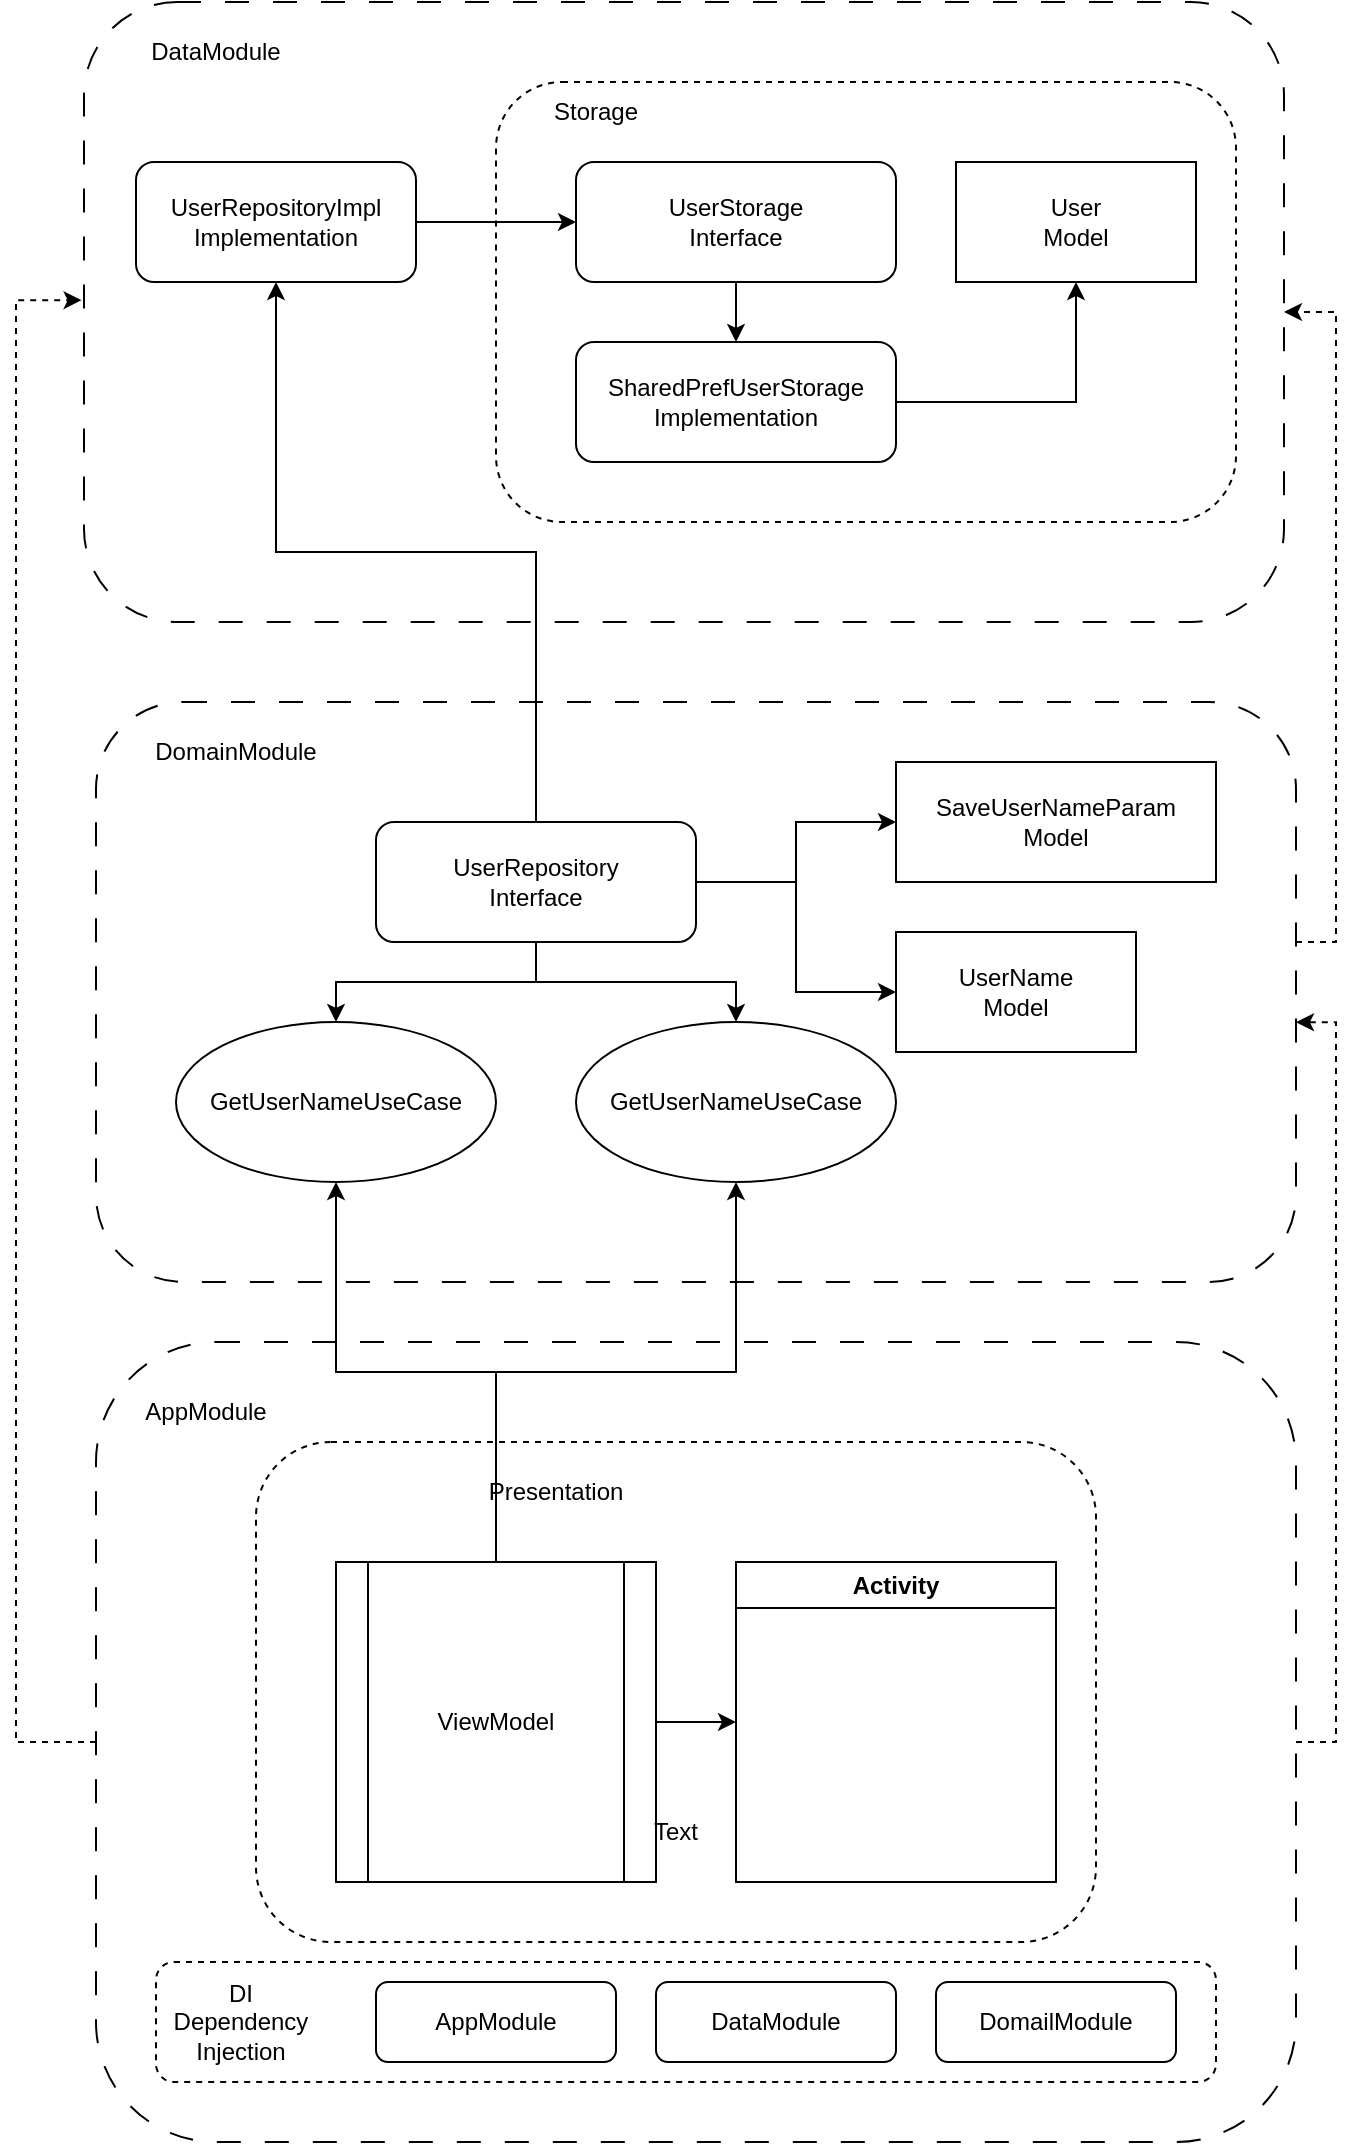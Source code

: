 <mxfile version="21.2.1" type="device">
  <diagram name="Page-1" id="QbySLk_dkK5E4-N19tFl">
    <mxGraphModel dx="866" dy="595" grid="1" gridSize="10" guides="1" tooltips="1" connect="1" arrows="1" fold="1" page="1" pageScale="1" pageWidth="827" pageHeight="1169" math="0" shadow="0">
      <root>
        <mxCell id="0" />
        <mxCell id="1" parent="0" />
        <mxCell id="2nfnhOZ5dhOCucfkm5hb-54" style="edgeStyle=orthogonalEdgeStyle;rounded=0;orthogonalLoop=1;jettySize=auto;html=1;entryX=1;entryY=0.552;entryDx=0;entryDy=0;entryPerimeter=0;exitX=1;exitY=0.5;exitDx=0;exitDy=0;dashed=1;" edge="1" parent="1" source="2nfnhOZ5dhOCucfkm5hb-35" target="2nfnhOZ5dhOCucfkm5hb-18">
          <mxGeometry relative="1" as="geometry">
            <mxPoint x="750" y="710" as="targetPoint" />
          </mxGeometry>
        </mxCell>
        <mxCell id="2nfnhOZ5dhOCucfkm5hb-56" value="" style="edgeStyle=orthogonalEdgeStyle;rounded=0;orthogonalLoop=1;jettySize=auto;html=1;entryX=-0.002;entryY=0.481;entryDx=0;entryDy=0;entryPerimeter=0;exitX=0;exitY=0.5;exitDx=0;exitDy=0;dashed=1;" edge="1" parent="1" source="2nfnhOZ5dhOCucfkm5hb-35" target="2nfnhOZ5dhOCucfkm5hb-1">
          <mxGeometry relative="1" as="geometry">
            <mxPoint x="40" y="190" as="targetPoint" />
            <Array as="points">
              <mxPoint x="80" y="920" />
              <mxPoint x="80" y="199" />
            </Array>
          </mxGeometry>
        </mxCell>
        <mxCell id="2nfnhOZ5dhOCucfkm5hb-35" value="" style="rounded=1;whiteSpace=wrap;html=1;dashed=1;dashPattern=12 12;fillColor=none;" vertex="1" parent="1">
          <mxGeometry x="120" y="720" width="600" height="400" as="geometry" />
        </mxCell>
        <mxCell id="2nfnhOZ5dhOCucfkm5hb-41" value="" style="rounded=1;whiteSpace=wrap;html=1;fillColor=none;dashed=1;" vertex="1" parent="1">
          <mxGeometry x="200" y="770" width="420" height="250" as="geometry" />
        </mxCell>
        <mxCell id="2nfnhOZ5dhOCucfkm5hb-16" value="" style="rounded=1;whiteSpace=wrap;html=1;dashed=1;fillColor=none;" vertex="1" parent="1">
          <mxGeometry x="320" y="90" width="370" height="220" as="geometry" />
        </mxCell>
        <mxCell id="2nfnhOZ5dhOCucfkm5hb-1" value="" style="rounded=1;whiteSpace=wrap;html=1;dashed=1;dashPattern=12 12;fillColor=none;" vertex="1" parent="1">
          <mxGeometry x="114" y="50" width="600" height="310" as="geometry" />
        </mxCell>
        <mxCell id="2nfnhOZ5dhOCucfkm5hb-3" value="DataModule" style="text;html=1;strokeColor=none;fillColor=none;align=center;verticalAlign=middle;whiteSpace=wrap;rounded=0;" vertex="1" parent="1">
          <mxGeometry x="140" y="60" width="80" height="30" as="geometry" />
        </mxCell>
        <mxCell id="2nfnhOZ5dhOCucfkm5hb-4" value="UserRepositoryImpl&lt;br&gt;Implementation" style="rounded=1;whiteSpace=wrap;html=1;" vertex="1" parent="1">
          <mxGeometry x="140" y="130" width="140" height="60" as="geometry" />
        </mxCell>
        <mxCell id="2nfnhOZ5dhOCucfkm5hb-13" style="edgeStyle=orthogonalEdgeStyle;rounded=0;orthogonalLoop=1;jettySize=auto;html=1;exitX=1;exitY=0.5;exitDx=0;exitDy=0;" edge="1" parent="1" source="2nfnhOZ5dhOCucfkm5hb-4" target="2nfnhOZ5dhOCucfkm5hb-6">
          <mxGeometry relative="1" as="geometry" />
        </mxCell>
        <mxCell id="2nfnhOZ5dhOCucfkm5hb-15" value="" style="edgeStyle=orthogonalEdgeStyle;rounded=0;orthogonalLoop=1;jettySize=auto;html=1;exitX=1;exitY=0.5;exitDx=0;exitDy=0;" edge="1" parent="1" source="2nfnhOZ5dhOCucfkm5hb-7" target="2nfnhOZ5dhOCucfkm5hb-14">
          <mxGeometry relative="1" as="geometry" />
        </mxCell>
        <mxCell id="2nfnhOZ5dhOCucfkm5hb-6" value="UserStorage&lt;br&gt;Interface" style="rounded=1;whiteSpace=wrap;html=1;" vertex="1" parent="1">
          <mxGeometry x="360" y="130" width="160" height="60" as="geometry" />
        </mxCell>
        <mxCell id="2nfnhOZ5dhOCucfkm5hb-8" style="edgeStyle=orthogonalEdgeStyle;rounded=0;orthogonalLoop=1;jettySize=auto;html=1;exitX=0.5;exitY=1;exitDx=0;exitDy=0;" edge="1" parent="1" source="2nfnhOZ5dhOCucfkm5hb-6" target="2nfnhOZ5dhOCucfkm5hb-7">
          <mxGeometry relative="1" as="geometry" />
        </mxCell>
        <mxCell id="2nfnhOZ5dhOCucfkm5hb-7" value="SharedPrefUserStorage&lt;br style=&quot;border-color: var(--border-color);&quot;&gt;Implementation" style="rounded=1;whiteSpace=wrap;html=1;" vertex="1" parent="1">
          <mxGeometry x="360" y="220" width="160" height="60" as="geometry" />
        </mxCell>
        <mxCell id="2nfnhOZ5dhOCucfkm5hb-14" value="User&lt;br&gt;Model" style="rounded=0;whiteSpace=wrap;html=1;" vertex="1" parent="1">
          <mxGeometry x="550" y="130" width="120" height="60" as="geometry" />
        </mxCell>
        <mxCell id="2nfnhOZ5dhOCucfkm5hb-17" value="Storage" style="text;html=1;strokeColor=none;fillColor=none;align=center;verticalAlign=middle;whiteSpace=wrap;rounded=0;" vertex="1" parent="1">
          <mxGeometry x="340" y="90" width="60" height="30" as="geometry" />
        </mxCell>
        <mxCell id="2nfnhOZ5dhOCucfkm5hb-21" style="edgeStyle=orthogonalEdgeStyle;rounded=0;orthogonalLoop=1;jettySize=auto;html=1;entryX=1;entryY=0.5;entryDx=0;entryDy=0;dashed=1;" edge="1" parent="1" source="2nfnhOZ5dhOCucfkm5hb-18" target="2nfnhOZ5dhOCucfkm5hb-1">
          <mxGeometry relative="1" as="geometry">
            <Array as="points">
              <mxPoint x="740" y="520" />
              <mxPoint x="740" y="205" />
            </Array>
          </mxGeometry>
        </mxCell>
        <mxCell id="2nfnhOZ5dhOCucfkm5hb-18" value="" style="rounded=1;whiteSpace=wrap;html=1;dashed=1;dashPattern=12 12;fillColor=none;" vertex="1" parent="1">
          <mxGeometry x="120" y="400" width="600" height="290" as="geometry" />
        </mxCell>
        <mxCell id="2nfnhOZ5dhOCucfkm5hb-19" value="DomainModule" style="text;html=1;strokeColor=none;fillColor=none;align=center;verticalAlign=middle;whiteSpace=wrap;rounded=0;" vertex="1" parent="1">
          <mxGeometry x="145" y="410" width="90" height="30" as="geometry" />
        </mxCell>
        <mxCell id="2nfnhOZ5dhOCucfkm5hb-25" value="" style="edgeStyle=orthogonalEdgeStyle;rounded=0;orthogonalLoop=1;jettySize=auto;html=1;" edge="1" parent="1" source="2nfnhOZ5dhOCucfkm5hb-22" target="2nfnhOZ5dhOCucfkm5hb-23">
          <mxGeometry relative="1" as="geometry" />
        </mxCell>
        <mxCell id="2nfnhOZ5dhOCucfkm5hb-30" value="" style="edgeStyle=orthogonalEdgeStyle;rounded=0;orthogonalLoop=1;jettySize=auto;html=1;" edge="1" parent="1" source="2nfnhOZ5dhOCucfkm5hb-22" target="2nfnhOZ5dhOCucfkm5hb-28">
          <mxGeometry relative="1" as="geometry" />
        </mxCell>
        <mxCell id="2nfnhOZ5dhOCucfkm5hb-53" value="" style="edgeStyle=orthogonalEdgeStyle;rounded=0;orthogonalLoop=1;jettySize=auto;html=1;entryX=0.5;entryY=1;entryDx=0;entryDy=0;" edge="1" parent="1" source="2nfnhOZ5dhOCucfkm5hb-22" target="2nfnhOZ5dhOCucfkm5hb-4">
          <mxGeometry relative="1" as="geometry" />
        </mxCell>
        <mxCell id="2nfnhOZ5dhOCucfkm5hb-22" value="UserRepository&lt;br&gt;Interface" style="rounded=1;whiteSpace=wrap;html=1;" vertex="1" parent="1">
          <mxGeometry x="260" y="460" width="160" height="60" as="geometry" />
        </mxCell>
        <mxCell id="2nfnhOZ5dhOCucfkm5hb-50" value="" style="edgeStyle=orthogonalEdgeStyle;rounded=0;orthogonalLoop=1;jettySize=auto;html=1;exitX=0.5;exitY=0;exitDx=0;exitDy=0;" edge="1" parent="1" source="2nfnhOZ5dhOCucfkm5hb-39" target="2nfnhOZ5dhOCucfkm5hb-23">
          <mxGeometry relative="1" as="geometry" />
        </mxCell>
        <mxCell id="2nfnhOZ5dhOCucfkm5hb-23" value="GetUserNameUseCase" style="ellipse;whiteSpace=wrap;html=1;" vertex="1" parent="1">
          <mxGeometry x="160" y="560" width="160" height="80" as="geometry" />
        </mxCell>
        <mxCell id="2nfnhOZ5dhOCucfkm5hb-51" value="" style="edgeStyle=orthogonalEdgeStyle;rounded=0;orthogonalLoop=1;jettySize=auto;html=1;strokeColor=default;exitX=0.5;exitY=0;exitDx=0;exitDy=0;" edge="1" parent="1" source="2nfnhOZ5dhOCucfkm5hb-39" target="2nfnhOZ5dhOCucfkm5hb-24">
          <mxGeometry relative="1" as="geometry" />
        </mxCell>
        <mxCell id="2nfnhOZ5dhOCucfkm5hb-24" value="GetUserNameUseCase" style="ellipse;whiteSpace=wrap;html=1;" vertex="1" parent="1">
          <mxGeometry x="360" y="560" width="160" height="80" as="geometry" />
        </mxCell>
        <mxCell id="2nfnhOZ5dhOCucfkm5hb-26" value="" style="edgeStyle=orthogonalEdgeStyle;rounded=0;orthogonalLoop=1;jettySize=auto;html=1;exitX=0.5;exitY=1;exitDx=0;exitDy=0;" edge="1" parent="1" source="2nfnhOZ5dhOCucfkm5hb-22" target="2nfnhOZ5dhOCucfkm5hb-24">
          <mxGeometry relative="1" as="geometry">
            <mxPoint x="344" y="530" as="sourcePoint" />
            <mxPoint x="250" y="570" as="targetPoint" />
          </mxGeometry>
        </mxCell>
        <mxCell id="2nfnhOZ5dhOCucfkm5hb-27" value="SaveUserNameParam&lt;br&gt;Model" style="rounded=0;whiteSpace=wrap;html=1;" vertex="1" parent="1">
          <mxGeometry x="520" y="430" width="160" height="60" as="geometry" />
        </mxCell>
        <mxCell id="2nfnhOZ5dhOCucfkm5hb-28" value="UserName&lt;br&gt;Model" style="rounded=0;whiteSpace=wrap;html=1;" vertex="1" parent="1">
          <mxGeometry x="520" y="515" width="120" height="60" as="geometry" />
        </mxCell>
        <mxCell id="2nfnhOZ5dhOCucfkm5hb-31" value="" style="edgeStyle=orthogonalEdgeStyle;rounded=0;orthogonalLoop=1;jettySize=auto;html=1;entryX=0;entryY=0.5;entryDx=0;entryDy=0;exitX=1;exitY=0.5;exitDx=0;exitDy=0;" edge="1" parent="1" source="2nfnhOZ5dhOCucfkm5hb-22" target="2nfnhOZ5dhOCucfkm5hb-27">
          <mxGeometry relative="1" as="geometry">
            <mxPoint x="430" y="500" as="sourcePoint" />
            <mxPoint x="530" y="555" as="targetPoint" />
          </mxGeometry>
        </mxCell>
        <mxCell id="2nfnhOZ5dhOCucfkm5hb-52" value="" style="edgeStyle=orthogonalEdgeStyle;rounded=0;orthogonalLoop=1;jettySize=auto;html=1;" edge="1" parent="1" source="2nfnhOZ5dhOCucfkm5hb-39" target="2nfnhOZ5dhOCucfkm5hb-37">
          <mxGeometry relative="1" as="geometry" />
        </mxCell>
        <mxCell id="2nfnhOZ5dhOCucfkm5hb-37" value="Activity" style="swimlane;whiteSpace=wrap;html=1;" vertex="1" parent="1">
          <mxGeometry x="440" y="830" width="160" height="160" as="geometry" />
        </mxCell>
        <mxCell id="2nfnhOZ5dhOCucfkm5hb-39" value="ViewModel" style="shape=process;whiteSpace=wrap;html=1;backgroundOutline=1;" vertex="1" parent="1">
          <mxGeometry x="240" y="830" width="160" height="160" as="geometry" />
        </mxCell>
        <mxCell id="2nfnhOZ5dhOCucfkm5hb-42" value="Presentation&lt;br&gt;" style="text;html=1;strokeColor=none;fillColor=none;align=center;verticalAlign=middle;whiteSpace=wrap;rounded=0;" vertex="1" parent="1">
          <mxGeometry x="320" y="780" width="60" height="30" as="geometry" />
        </mxCell>
        <mxCell id="2nfnhOZ5dhOCucfkm5hb-46" value="" style="rounded=1;whiteSpace=wrap;html=1;fillColor=none;dashed=1;" vertex="1" parent="1">
          <mxGeometry x="150" y="1030" width="530" height="60" as="geometry" />
        </mxCell>
        <mxCell id="2nfnhOZ5dhOCucfkm5hb-43" value="AppModule" style="rounded=1;whiteSpace=wrap;html=1;" vertex="1" parent="1">
          <mxGeometry x="260" y="1040" width="120" height="40" as="geometry" />
        </mxCell>
        <mxCell id="2nfnhOZ5dhOCucfkm5hb-44" value="DataModule" style="rounded=1;whiteSpace=wrap;html=1;" vertex="1" parent="1">
          <mxGeometry x="400" y="1040" width="120" height="40" as="geometry" />
        </mxCell>
        <mxCell id="2nfnhOZ5dhOCucfkm5hb-45" value="DomailModule" style="rounded=1;whiteSpace=wrap;html=1;" vertex="1" parent="1">
          <mxGeometry x="540" y="1040" width="120" height="40" as="geometry" />
        </mxCell>
        <mxCell id="2nfnhOZ5dhOCucfkm5hb-47" value="Text" style="text;html=1;strokeColor=none;fillColor=none;align=center;verticalAlign=middle;whiteSpace=wrap;rounded=0;" vertex="1" parent="1">
          <mxGeometry x="380" y="950" width="60" height="30" as="geometry" />
        </mxCell>
        <mxCell id="2nfnhOZ5dhOCucfkm5hb-48" value="DI&lt;br&gt;Dependency Injection" style="text;html=1;strokeColor=none;fillColor=none;align=center;verticalAlign=middle;whiteSpace=wrap;rounded=0;" vertex="1" parent="1">
          <mxGeometry x="145" y="1040" width="95" height="40" as="geometry" />
        </mxCell>
        <mxCell id="2nfnhOZ5dhOCucfkm5hb-49" value="AppModule" style="text;html=1;strokeColor=none;fillColor=none;align=center;verticalAlign=middle;whiteSpace=wrap;rounded=0;" vertex="1" parent="1">
          <mxGeometry x="145" y="740" width="60" height="30" as="geometry" />
        </mxCell>
      </root>
    </mxGraphModel>
  </diagram>
</mxfile>
